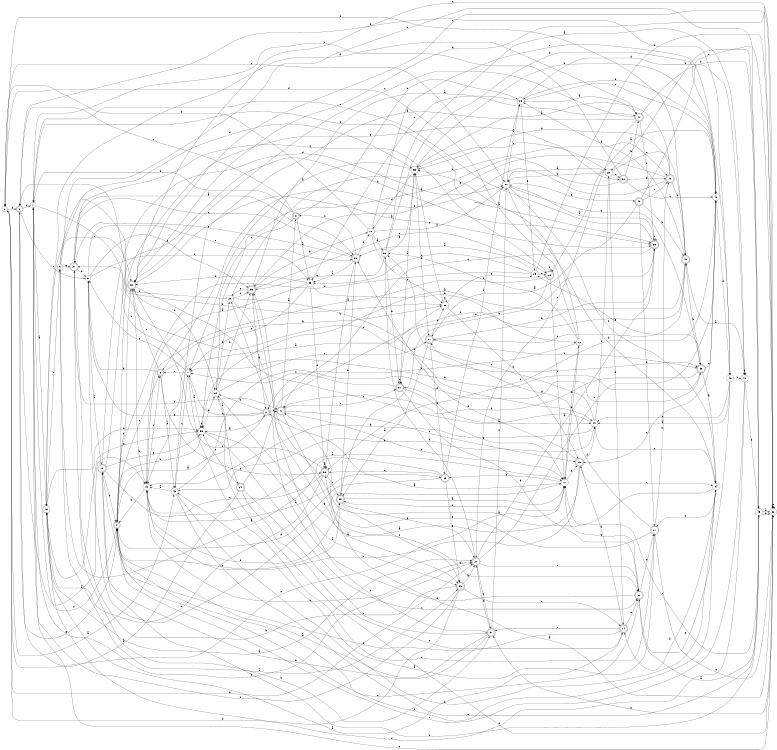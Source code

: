 digraph n49_8 {
__start0 [label="" shape="none"];

rankdir=LR;
size="8,5";

s0 [style="filled", color="black", fillcolor="white" shape="circle", label="0"];
s1 [style="filled", color="black", fillcolor="white" shape="circle", label="1"];
s2 [style="rounded,filled", color="black", fillcolor="white" shape="doublecircle", label="2"];
s3 [style="rounded,filled", color="black", fillcolor="white" shape="doublecircle", label="3"];
s4 [style="rounded,filled", color="black", fillcolor="white" shape="doublecircle", label="4"];
s5 [style="filled", color="black", fillcolor="white" shape="circle", label="5"];
s6 [style="filled", color="black", fillcolor="white" shape="circle", label="6"];
s7 [style="filled", color="black", fillcolor="white" shape="circle", label="7"];
s8 [style="rounded,filled", color="black", fillcolor="white" shape="doublecircle", label="8"];
s9 [style="rounded,filled", color="black", fillcolor="white" shape="doublecircle", label="9"];
s10 [style="filled", color="black", fillcolor="white" shape="circle", label="10"];
s11 [style="rounded,filled", color="black", fillcolor="white" shape="doublecircle", label="11"];
s12 [style="filled", color="black", fillcolor="white" shape="circle", label="12"];
s13 [style="filled", color="black", fillcolor="white" shape="circle", label="13"];
s14 [style="rounded,filled", color="black", fillcolor="white" shape="doublecircle", label="14"];
s15 [style="rounded,filled", color="black", fillcolor="white" shape="doublecircle", label="15"];
s16 [style="filled", color="black", fillcolor="white" shape="circle", label="16"];
s17 [style="filled", color="black", fillcolor="white" shape="circle", label="17"];
s18 [style="rounded,filled", color="black", fillcolor="white" shape="doublecircle", label="18"];
s19 [style="rounded,filled", color="black", fillcolor="white" shape="doublecircle", label="19"];
s20 [style="rounded,filled", color="black", fillcolor="white" shape="doublecircle", label="20"];
s21 [style="rounded,filled", color="black", fillcolor="white" shape="doublecircle", label="21"];
s22 [style="filled", color="black", fillcolor="white" shape="circle", label="22"];
s23 [style="filled", color="black", fillcolor="white" shape="circle", label="23"];
s24 [style="rounded,filled", color="black", fillcolor="white" shape="doublecircle", label="24"];
s25 [style="rounded,filled", color="black", fillcolor="white" shape="doublecircle", label="25"];
s26 [style="filled", color="black", fillcolor="white" shape="circle", label="26"];
s27 [style="rounded,filled", color="black", fillcolor="white" shape="doublecircle", label="27"];
s28 [style="rounded,filled", color="black", fillcolor="white" shape="doublecircle", label="28"];
s29 [style="filled", color="black", fillcolor="white" shape="circle", label="29"];
s30 [style="filled", color="black", fillcolor="white" shape="circle", label="30"];
s31 [style="rounded,filled", color="black", fillcolor="white" shape="doublecircle", label="31"];
s32 [style="rounded,filled", color="black", fillcolor="white" shape="doublecircle", label="32"];
s33 [style="rounded,filled", color="black", fillcolor="white" shape="doublecircle", label="33"];
s34 [style="filled", color="black", fillcolor="white" shape="circle", label="34"];
s35 [style="rounded,filled", color="black", fillcolor="white" shape="doublecircle", label="35"];
s36 [style="rounded,filled", color="black", fillcolor="white" shape="doublecircle", label="36"];
s37 [style="rounded,filled", color="black", fillcolor="white" shape="doublecircle", label="37"];
s38 [style="rounded,filled", color="black", fillcolor="white" shape="doublecircle", label="38"];
s39 [style="rounded,filled", color="black", fillcolor="white" shape="doublecircle", label="39"];
s40 [style="rounded,filled", color="black", fillcolor="white" shape="doublecircle", label="40"];
s41 [style="rounded,filled", color="black", fillcolor="white" shape="doublecircle", label="41"];
s42 [style="filled", color="black", fillcolor="white" shape="circle", label="42"];
s43 [style="filled", color="black", fillcolor="white" shape="circle", label="43"];
s44 [style="filled", color="black", fillcolor="white" shape="circle", label="44"];
s45 [style="filled", color="black", fillcolor="white" shape="circle", label="45"];
s46 [style="filled", color="black", fillcolor="white" shape="circle", label="46"];
s47 [style="rounded,filled", color="black", fillcolor="white" shape="doublecircle", label="47"];
s48 [style="filled", color="black", fillcolor="white" shape="circle", label="48"];
s49 [style="rounded,filled", color="black", fillcolor="white" shape="doublecircle", label="49"];
s50 [style="filled", color="black", fillcolor="white" shape="circle", label="50"];
s51 [style="rounded,filled", color="black", fillcolor="white" shape="doublecircle", label="51"];
s52 [style="filled", color="black", fillcolor="white" shape="circle", label="52"];
s53 [style="filled", color="black", fillcolor="white" shape="circle", label="53"];
s54 [style="filled", color="black", fillcolor="white" shape="circle", label="54"];
s55 [style="filled", color="black", fillcolor="white" shape="circle", label="55"];
s56 [style="rounded,filled", color="black", fillcolor="white" shape="doublecircle", label="56"];
s57 [style="rounded,filled", color="black", fillcolor="white" shape="doublecircle", label="57"];
s58 [style="filled", color="black", fillcolor="white" shape="circle", label="58"];
s59 [style="filled", color="black", fillcolor="white" shape="circle", label="59"];
s60 [style="rounded,filled", color="black", fillcolor="white" shape="doublecircle", label="60"];
s0 -> s42 [label="a"];
s0 -> s27 [label="b"];
s0 -> s50 [label="c"];
s0 -> s9 [label="d"];
s0 -> s17 [label="e"];
s1 -> s16 [label="a"];
s1 -> s27 [label="b"];
s1 -> s35 [label="c"];
s1 -> s28 [label="d"];
s1 -> s52 [label="e"];
s2 -> s59 [label="a"];
s2 -> s54 [label="b"];
s2 -> s7 [label="c"];
s2 -> s41 [label="d"];
s2 -> s5 [label="e"];
s3 -> s42 [label="a"];
s3 -> s30 [label="b"];
s3 -> s38 [label="c"];
s3 -> s5 [label="d"];
s3 -> s60 [label="e"];
s4 -> s2 [label="a"];
s4 -> s60 [label="b"];
s4 -> s3 [label="c"];
s4 -> s1 [label="d"];
s4 -> s32 [label="e"];
s5 -> s15 [label="a"];
s5 -> s17 [label="b"];
s5 -> s58 [label="c"];
s5 -> s56 [label="d"];
s5 -> s36 [label="e"];
s6 -> s33 [label="a"];
s6 -> s45 [label="b"];
s6 -> s60 [label="c"];
s6 -> s55 [label="d"];
s6 -> s21 [label="e"];
s7 -> s59 [label="a"];
s7 -> s21 [label="b"];
s7 -> s5 [label="c"];
s7 -> s11 [label="d"];
s7 -> s3 [label="e"];
s8 -> s58 [label="a"];
s8 -> s26 [label="b"];
s8 -> s9 [label="c"];
s8 -> s1 [label="d"];
s8 -> s59 [label="e"];
s9 -> s13 [label="a"];
s9 -> s30 [label="b"];
s9 -> s5 [label="c"];
s9 -> s1 [label="d"];
s9 -> s4 [label="e"];
s10 -> s53 [label="a"];
s10 -> s50 [label="b"];
s10 -> s30 [label="c"];
s10 -> s0 [label="d"];
s10 -> s48 [label="e"];
s11 -> s42 [label="a"];
s11 -> s18 [label="b"];
s11 -> s52 [label="c"];
s11 -> s57 [label="d"];
s11 -> s56 [label="e"];
s12 -> s55 [label="a"];
s12 -> s17 [label="b"];
s12 -> s53 [label="c"];
s12 -> s0 [label="d"];
s12 -> s2 [label="e"];
s13 -> s25 [label="a"];
s13 -> s4 [label="b"];
s13 -> s27 [label="c"];
s13 -> s39 [label="d"];
s13 -> s3 [label="e"];
s14 -> s16 [label="a"];
s14 -> s19 [label="b"];
s14 -> s31 [label="c"];
s14 -> s15 [label="d"];
s14 -> s51 [label="e"];
s15 -> s17 [label="a"];
s15 -> s4 [label="b"];
s15 -> s35 [label="c"];
s15 -> s50 [label="d"];
s15 -> s59 [label="e"];
s16 -> s27 [label="a"];
s16 -> s6 [label="b"];
s16 -> s59 [label="c"];
s16 -> s47 [label="d"];
s16 -> s59 [label="e"];
s17 -> s2 [label="a"];
s17 -> s19 [label="b"];
s17 -> s25 [label="c"];
s17 -> s12 [label="d"];
s17 -> s39 [label="e"];
s18 -> s55 [label="a"];
s18 -> s55 [label="b"];
s18 -> s3 [label="c"];
s18 -> s40 [label="d"];
s18 -> s56 [label="e"];
s19 -> s54 [label="a"];
s19 -> s13 [label="b"];
s19 -> s34 [label="c"];
s19 -> s44 [label="d"];
s19 -> s36 [label="e"];
s20 -> s13 [label="a"];
s20 -> s20 [label="b"];
s20 -> s21 [label="c"];
s20 -> s17 [label="d"];
s20 -> s37 [label="e"];
s21 -> s36 [label="a"];
s21 -> s31 [label="b"];
s21 -> s41 [label="c"];
s21 -> s5 [label="d"];
s21 -> s36 [label="e"];
s22 -> s33 [label="a"];
s22 -> s44 [label="b"];
s22 -> s56 [label="c"];
s22 -> s18 [label="d"];
s22 -> s16 [label="e"];
s23 -> s50 [label="a"];
s23 -> s14 [label="b"];
s23 -> s32 [label="c"];
s23 -> s50 [label="d"];
s23 -> s40 [label="e"];
s24 -> s9 [label="a"];
s24 -> s31 [label="b"];
s24 -> s14 [label="c"];
s24 -> s40 [label="d"];
s24 -> s59 [label="e"];
s25 -> s6 [label="a"];
s25 -> s26 [label="b"];
s25 -> s38 [label="c"];
s25 -> s4 [label="d"];
s25 -> s33 [label="e"];
s26 -> s47 [label="a"];
s26 -> s29 [label="b"];
s26 -> s58 [label="c"];
s26 -> s46 [label="d"];
s26 -> s43 [label="e"];
s27 -> s35 [label="a"];
s27 -> s43 [label="b"];
s27 -> s31 [label="c"];
s27 -> s53 [label="d"];
s27 -> s51 [label="e"];
s28 -> s34 [label="a"];
s28 -> s7 [label="b"];
s28 -> s43 [label="c"];
s28 -> s41 [label="d"];
s28 -> s29 [label="e"];
s29 -> s36 [label="a"];
s29 -> s52 [label="b"];
s29 -> s58 [label="c"];
s29 -> s4 [label="d"];
s29 -> s20 [label="e"];
s30 -> s13 [label="a"];
s30 -> s19 [label="b"];
s30 -> s55 [label="c"];
s30 -> s29 [label="d"];
s30 -> s30 [label="e"];
s31 -> s4 [label="a"];
s31 -> s15 [label="b"];
s31 -> s50 [label="c"];
s31 -> s27 [label="d"];
s31 -> s56 [label="e"];
s32 -> s54 [label="a"];
s32 -> s47 [label="b"];
s32 -> s43 [label="c"];
s32 -> s18 [label="d"];
s32 -> s1 [label="e"];
s33 -> s27 [label="a"];
s33 -> s21 [label="b"];
s33 -> s14 [label="c"];
s33 -> s0 [label="d"];
s33 -> s1 [label="e"];
s34 -> s41 [label="a"];
s34 -> s14 [label="b"];
s34 -> s44 [label="c"];
s34 -> s11 [label="d"];
s34 -> s4 [label="e"];
s35 -> s50 [label="a"];
s35 -> s39 [label="b"];
s35 -> s41 [label="c"];
s35 -> s35 [label="d"];
s35 -> s1 [label="e"];
s36 -> s58 [label="a"];
s36 -> s38 [label="b"];
s36 -> s8 [label="c"];
s36 -> s10 [label="d"];
s36 -> s21 [label="e"];
s37 -> s55 [label="a"];
s37 -> s17 [label="b"];
s37 -> s7 [label="c"];
s37 -> s51 [label="d"];
s37 -> s37 [label="e"];
s38 -> s38 [label="a"];
s38 -> s60 [label="b"];
s38 -> s13 [label="c"];
s38 -> s39 [label="d"];
s38 -> s16 [label="e"];
s39 -> s17 [label="a"];
s39 -> s36 [label="b"];
s39 -> s33 [label="c"];
s39 -> s27 [label="d"];
s39 -> s4 [label="e"];
s40 -> s59 [label="a"];
s40 -> s28 [label="b"];
s40 -> s57 [label="c"];
s40 -> s26 [label="d"];
s40 -> s0 [label="e"];
s41 -> s8 [label="a"];
s41 -> s51 [label="b"];
s41 -> s19 [label="c"];
s41 -> s17 [label="d"];
s41 -> s37 [label="e"];
s42 -> s13 [label="a"];
s42 -> s34 [label="b"];
s42 -> s7 [label="c"];
s42 -> s28 [label="d"];
s42 -> s45 [label="e"];
s43 -> s20 [label="a"];
s43 -> s26 [label="b"];
s43 -> s19 [label="c"];
s43 -> s48 [label="d"];
s43 -> s38 [label="e"];
s44 -> s37 [label="a"];
s44 -> s13 [label="b"];
s44 -> s53 [label="c"];
s44 -> s42 [label="d"];
s44 -> s23 [label="e"];
s45 -> s52 [label="a"];
s45 -> s52 [label="b"];
s45 -> s15 [label="c"];
s45 -> s23 [label="d"];
s45 -> s17 [label="e"];
s46 -> s40 [label="a"];
s46 -> s45 [label="b"];
s46 -> s16 [label="c"];
s46 -> s46 [label="d"];
s46 -> s4 [label="e"];
s47 -> s42 [label="a"];
s47 -> s45 [label="b"];
s47 -> s60 [label="c"];
s47 -> s35 [label="d"];
s47 -> s27 [label="e"];
s48 -> s44 [label="a"];
s48 -> s46 [label="b"];
s48 -> s44 [label="c"];
s48 -> s9 [label="d"];
s48 -> s51 [label="e"];
s49 -> s57 [label="a"];
s49 -> s40 [label="b"];
s49 -> s18 [label="c"];
s49 -> s52 [label="d"];
s49 -> s11 [label="e"];
s50 -> s26 [label="a"];
s50 -> s28 [label="b"];
s50 -> s34 [label="c"];
s50 -> s34 [label="d"];
s50 -> s49 [label="e"];
s51 -> s45 [label="a"];
s51 -> s17 [label="b"];
s51 -> s4 [label="c"];
s51 -> s22 [label="d"];
s51 -> s11 [label="e"];
s52 -> s38 [label="a"];
s52 -> s31 [label="b"];
s52 -> s60 [label="c"];
s52 -> s60 [label="d"];
s52 -> s52 [label="e"];
s53 -> s46 [label="a"];
s53 -> s37 [label="b"];
s53 -> s56 [label="c"];
s53 -> s43 [label="d"];
s53 -> s55 [label="e"];
s54 -> s24 [label="a"];
s54 -> s56 [label="b"];
s54 -> s52 [label="c"];
s54 -> s22 [label="d"];
s54 -> s57 [label="e"];
s55 -> s7 [label="a"];
s55 -> s57 [label="b"];
s55 -> s23 [label="c"];
s55 -> s10 [label="d"];
s55 -> s43 [label="e"];
s56 -> s47 [label="a"];
s56 -> s10 [label="b"];
s56 -> s20 [label="c"];
s56 -> s2 [label="d"];
s56 -> s22 [label="e"];
s57 -> s39 [label="a"];
s57 -> s35 [label="b"];
s57 -> s30 [label="c"];
s57 -> s25 [label="d"];
s57 -> s28 [label="e"];
s58 -> s13 [label="a"];
s58 -> s12 [label="b"];
s58 -> s7 [label="c"];
s58 -> s60 [label="d"];
s58 -> s38 [label="e"];
s59 -> s33 [label="a"];
s59 -> s4 [label="b"];
s59 -> s51 [label="c"];
s59 -> s59 [label="d"];
s59 -> s54 [label="e"];
s60 -> s35 [label="a"];
s60 -> s13 [label="b"];
s60 -> s52 [label="c"];
s60 -> s54 [label="d"];
s60 -> s44 [label="e"];

}